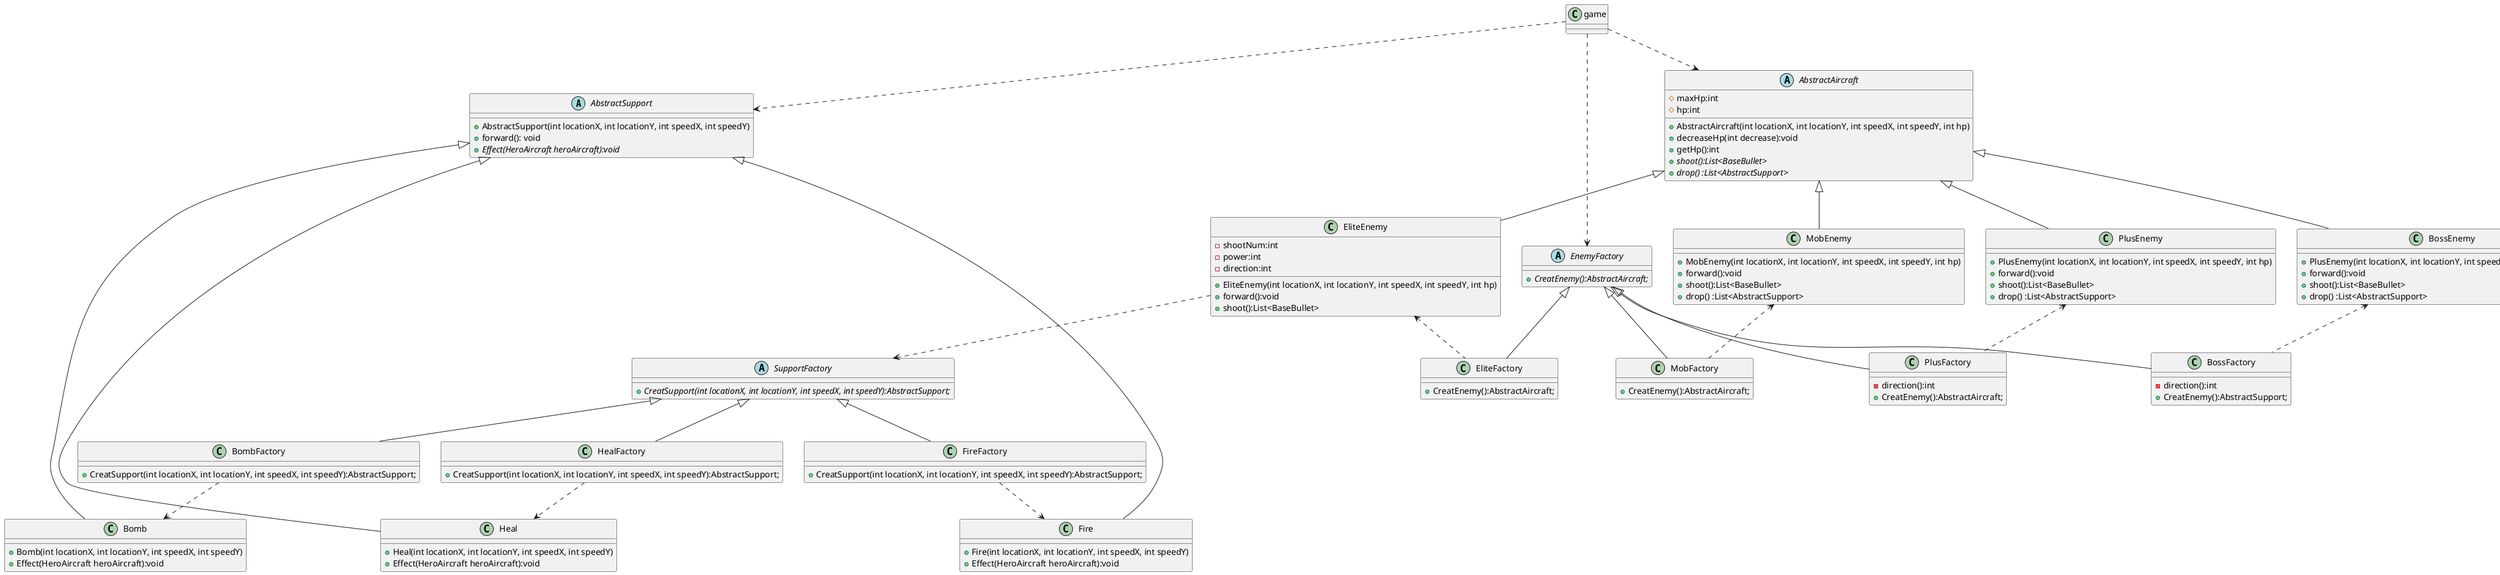  @startuml
'https://plantuml.com/sequence-diagram

abstract AbstractSupport {
    + AbstractSupport(int locationX, int locationY, int speedX, int speedY)
    + forward(): void
    + {abstract} Effect(HeroAircraft heroAircraft):void
}

class Bomb {
    +Bomb(int locationX, int locationY, int speedX, int speedY)
    +Effect(HeroAircraft heroAircraft):void
}

class Fire {
    +Fire(int locationX, int locationY, int speedX, int speedY)
    +Effect(HeroAircraft heroAircraft):void
}

class Heal {
    +Heal(int locationX, int locationY, int speedX, int speedY)
    +Effect(HeroAircraft heroAircraft):void
}
AbstractSupport <|-- Bomb
AbstractSupport <|-- Fire
AbstractSupport <|-- Heal

abstract class SupportFactory {
    +{abstract}CreatSupport(int locationX, int locationY, int speedX, int speedY):AbstractSupport;
}
class BombFactory {
    +CreatSupport(int locationX, int locationY, int speedX, int speedY):AbstractSupport;
}
class FireFactory {
    +CreatSupport(int locationX, int locationY, int speedX, int speedY):AbstractSupport;
}

class HealFactory {
    +CreatSupport(int locationX, int locationY, int speedX, int speedY):AbstractSupport;
}
HealFactory ..> Heal
BombFactory ..> Bomb
FireFactory ..> Fire
SupportFactory <|-- BombFactory
SupportFactory <|-- FireFactory
SupportFactory <|-- HealFactory

class MobEnemy {
    + MobEnemy(int locationX, int locationY, int speedX, int speedY, int hp)
    + forward():void
    + shoot():List<BaseBullet>
    + drop() :List<AbstractSupport>
}
AbstractAircraft <|-- MobEnemy

class PlusEnemy{
    + PlusEnemy(int locationX, int locationY, int speedX, int speedY, int hp)
    + forward():void
    + shoot():List<BaseBullet>
    + drop() :List<AbstractSupport>
}
AbstractAircraft <|-- PlusEnemy

class EliteEnemy {
    - shootNum:int
    - power:int
    - direction:int
    + EliteEnemy(int locationX, int locationY, int speedX, int speedY, int hp)
    + forward():void
    + shoot():List<BaseBullet>
}
AbstractAircraft <|-- EliteEnemy

class BossEnemy{
    + PlusEnemy(int locationX, int locationY, int speedX, int speedY, int hp)
    + forward():void
    + shoot():List<BaseBullet>
    + drop() :List<AbstractSupport>
}
AbstractAircraft <|-- BossEnemy

abstract class AbstractAircraft
{
	# maxHp:int
    # hp:int
    + AbstractAircraft(int locationX, int locationY, int speedX, int speedY, int hp)
    + decreaseHp(int decrease):void
    + getHp():int
    + {abstract} shoot():List<BaseBullet>
    + {abstract} drop() :List<AbstractSupport>
 }

abstract class EnemyFactory {
    +{abstract}CreatEnemy():AbstractAircraft;
}
class EliteFactory {
    +CreatEnemy():AbstractAircraft;
}
class MobFactory {
    +CreatEnemy():AbstractAircraft;
}
class PlusFactory{
    -direction():int
    +CreatEnemy():AbstractAircraft;
}
class BossFactory{
    -direction():int
    +CreatEnemy():AbstractSupport;
}
MobEnemy <.. MobFactory
EliteEnemy <.. EliteFactory
EnemyFactory <|-- EliteFactory
EnemyFactory <|-- MobFactory
EnemyFactory <|-- PlusFactory
PlusEnemy <.. PlusFactory
EnemyFactory <|-- BossFactory
BossEnemy <.. BossFactory



class game{}
game ..> AbstractAircraft
game ..> EnemyFactory
game ..> AbstractSupport
EliteEnemy ..> SupportFactory
@enduml